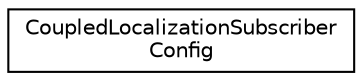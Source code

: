 digraph "Graphical Class Hierarchy"
{
 // LATEX_PDF_SIZE
  edge [fontname="Helvetica",fontsize="10",labelfontname="Helvetica",labelfontsize="10"];
  node [fontname="Helvetica",fontsize="10",shape=record];
  rankdir="LR";
  Node0 [label="CoupledLocalizationSubscriber\lConfig",height=0.2,width=0.4,color="black", fillcolor="white", style="filled",URL="$structCoupledLocalizationSubscriberConfig.html",tooltip="Config parameters for the coupled localization subscriber."];
}
